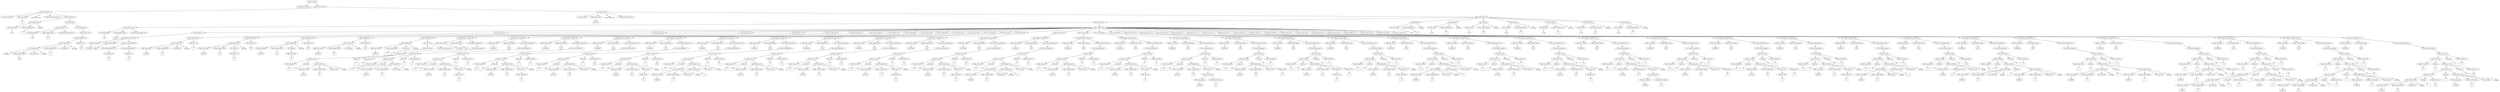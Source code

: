 /*
 * AST in dot format generated by phc -- the PHP compiler
 */

digraph AST {
node_0 [label="AST_php_script"];
node_1 [label="AST_interface_def_list"];
node_2 [label="AST_class_def_list"];
node_3 [label="AST_class_def (4)"];
node_4 [label="AST_class_mod (4)"];
node_5 [label="Token_class_name"];
node_6 [label="X", shape=box]
node_5 -> node_6;
node_7 [label="NULL\n(Token_class_name)", shape=plaintext]
node_8 [label="Token_interface_name_list"];
node_9 [label="AST_member_list"];
node_10 [label="AST_attribute (6)"];
node_11 [label="AST_attr_mod (6)"];
node_12 [label="is_public", shape=plaintext]
node_11 -> node_12;
node_13 [label="Token_variable_name"];
node_14 [label="y", shape=box]
node_13 -> node_14;
node_15 [label="NULL\n(AST_expr)", shape=plaintext]
node_10 -> node_15;
node_10 -> node_13;
node_10 -> node_11;
node_16 [label="AST_method (8)"];
node_17 [label="AST_signature (11)"];
node_18 [label="AST_method_mod"];
node_19 [label="is_public", shape=plaintext]
node_18 -> node_19;
node_20 [label="Token_method_name"];
node_21 [label="X", shape=box]
node_20 -> node_21;
node_22 [label="AST_formal_parameter_list"];
node_17 -> node_22;
node_17 -> node_20;
node_17 -> node_18;
node_23 [label="AST_statement_list"];
node_24 [label="AST_eval_expr (10)"];
node_25 [label="AST_assignment (10)"];
node_26 [label="AST_variable (10)"];
node_27 [label="AST_variable (10)"];
node_28 [label="NULL\n(AST_target)", shape=plaintext]
node_29 [label="Token_variable_name"];
node_30 [label="this", shape=box]
node_29 -> node_30;
node_31 [label="AST_expr_list"];
node_32 [label="NULL\n(AST_expr)", shape=plaintext]
node_27 -> node_32;
node_27 -> node_31;
node_27 -> node_29;
node_27 -> node_28;
node_33 [label="Token_variable_name"];
node_34 [label="y", shape=box]
node_33 -> node_34;
node_35 [label="AST_expr_list"];
node_36 [label="NULL\n(AST_expr)", shape=plaintext]
node_26 -> node_36;
node_26 -> node_35;
node_26 -> node_33;
node_26 -> node_27;
node_37 [label="Token_int (10)"];
node_38 [label="123", shape=box]
node_37 -> node_38;
node_25 -> node_37;
node_25 -> node_26;
node_24 -> node_25;
node_23 -> node_24;
node_16 -> node_23;
node_16 -> node_17;
node_9 -> node_16;
node_9 -> node_10;
node_3 -> node_9;
node_3 -> node_8;
node_3 -> node_7;
node_3 -> node_5;
node_3 -> node_4;
node_39 [label="AST_class_def"];
node_40 [label="AST_class_mod"];
node_41 [label="Token_class_name"];
node_42 [label="%MAIN%", shape=box]
node_41 -> node_42;
node_43 [label="NULL\n(Token_class_name)", shape=plaintext]
node_44 [label="Token_interface_name_list"];
node_45 [label="AST_member_list"];
node_46 [label="AST_method (113)"];
node_47 [label="AST_signature (113)"];
node_48 [label="AST_method_mod"];
node_49 [label="is_static", shape=plaintext]
node_48 -> node_49;
node_50 [label="Token_method_name"];
node_51 [label="%run%", shape=box]
node_50 -> node_51;
node_52 [label="AST_formal_parameter_list"];
node_47 -> node_52;
node_47 -> node_50;
node_47 -> node_48;
node_53 [label="AST_statement_list"];
node_54 [label="AST_eval_expr (2)"];
node_55 [label="AST_method_invocation (2)"];
node_56 [label="Token_class_name"];
node_57 [label="%STDLIB%", shape=box]
node_56 -> node_57;
node_58 [label="Token_method_name"];
node_59 [label="define", shape=box]
node_58 -> node_59;
node_60 [label="AST_actual_parameter_list"];
node_61 [label="AST_actual_parameter (2)"];
node_62 [label="Token_string (2)"];
node_63 [label="sc", shape=box]
node_62 -> node_63;
node_61 -> node_62;
node_64 [label="AST_actual_parameter (2)"];
node_65 [label="Token_int (2)"];
node_66 [label="0", shape=box]
node_65 -> node_66;
node_64 -> node_65;
node_60 -> node_64;
node_60 -> node_61;
node_55 -> node_60;
node_55 -> node_58;
node_55 -> node_56;
node_54 -> node_55;
node_67 [label="AST_eval_expr (14)"];
node_68 [label="AST_assignment (14)"];
node_69 [label="AST_variable (14)"];
node_70 [label="Token_class_name"];
node_71 [label="%MAIN%", shape=box]
node_70 -> node_71;
node_72 [label="Token_variable_name"];
node_73 [label="b", shape=box]
node_72 -> node_73;
node_74 [label="AST_expr_list"];
node_75 [label="NULL\n(AST_expr)", shape=plaintext]
node_69 -> node_75;
node_69 -> node_74;
node_69 -> node_72;
node_69 -> node_70;
node_76 [label="Token_int (14)"];
node_77 [label="1", shape=box]
node_76 -> node_77;
node_68 -> node_76;
node_68 -> node_69;
node_67 -> node_68;
node_78 [label="AST_eval_expr (15)"];
node_79 [label="AST_assignment (15)"];
node_80 [label="AST_variable (15)"];
node_81 [label="Token_class_name"];
node_82 [label="%MAIN%", shape=box]
node_81 -> node_82;
node_83 [label="Token_variable_name"];
node_84 [label="arr", shape=box]
node_83 -> node_84;
node_85 [label="AST_expr_list"];
node_86 [label="Token_int (15)"];
node_87 [label="0", shape=box]
node_86 -> node_87;
node_85 -> node_86;
node_88 [label="NULL\n(AST_expr)", shape=plaintext]
node_80 -> node_88;
node_80 -> node_85;
node_80 -> node_83;
node_80 -> node_81;
node_89 [label="Token_string (15)"];
node_90 [label="foo", shape=box]
node_89 -> node_90;
node_79 -> node_89;
node_79 -> node_80;
node_78 -> node_79;
node_91 [label="AST_eval_expr (16)"];
node_92 [label="AST_assignment (16)"];
node_93 [label="AST_variable (16)"];
node_94 [label="Token_class_name"];
node_95 [label="%MAIN%", shape=box]
node_94 -> node_95;
node_96 [label="Token_variable_name"];
node_97 [label="arr", shape=box]
node_96 -> node_97;
node_98 [label="AST_expr_list"];
node_99 [label="Token_string (16)"];
node_100 [label="sc", shape=box]
node_99 -> node_100;
node_98 -> node_99;
node_101 [label="NULL\n(AST_expr)", shape=plaintext]
node_93 -> node_101;
node_93 -> node_98;
node_93 -> node_96;
node_93 -> node_94;
node_102 [label="Token_string (16)"];
node_103 [label="boo", shape=box]
node_102 -> node_103;
node_92 -> node_102;
node_92 -> node_93;
node_91 -> node_92;
node_104 [label="AST_eval_expr (17)"];
node_105 [label="AST_assignment (17)"];
node_106 [label="AST_variable (17)"];
node_107 [label="Token_class_name"];
node_108 [label="%MAIN%", shape=box]
node_107 -> node_108;
node_109 [label="Token_variable_name"];
node_110 [label="str", shape=box]
node_109 -> node_110;
node_111 [label="AST_expr_list"];
node_112 [label="NULL\n(AST_expr)", shape=plaintext]
node_106 -> node_112;
node_106 -> node_111;
node_106 -> node_109;
node_106 -> node_107;
node_113 [label="Token_string (17)"];
node_114 [label="bar", shape=box]
node_113 -> node_114;
node_105 -> node_113;
node_105 -> node_106;
node_104 -> node_105;
node_115 [label="AST_eval_expr (18)"];
node_116 [label="AST_assignment (18)"];
node_117 [label="AST_variable (18)"];
node_118 [label="Token_class_name"];
node_119 [label="%MAIN%", shape=box]
node_118 -> node_119;
node_120 [label="Token_variable_name"];
node_121 [label="x", shape=box]
node_120 -> node_121;
node_122 [label="AST_expr_list"];
node_123 [label="NULL\n(AST_expr)", shape=plaintext]
node_117 -> node_123;
node_117 -> node_122;
node_117 -> node_120;
node_117 -> node_118;
node_124 [label="AST_new (18)"];
node_125 [label="Token_class_name"];
node_126 [label="X", shape=box]
node_125 -> node_126;
node_127 [label="AST_actual_parameter_list"];
node_124 -> node_127;
node_124 -> node_125;
node_116 -> node_124;
node_116 -> node_117;
node_115 -> node_116;
node_128 [label="AST_eval_expr (35)"];
node_129 [label="AST_method_invocation (35)"];
node_130 [label="Token_class_name"];
node_131 [label="%STDLIB%", shape=box]
node_130 -> node_131;
node_132 [label="Token_method_name"];
node_133 [label="echo", shape=box]
node_132 -> node_133;
node_134 [label="AST_actual_parameter_list"];
node_135 [label="AST_actual_parameter"];
node_136 [label="AST_bin_op (35)"];
node_137 [label="AST_bin_op (35)"];
node_138 [label="Token_string (35)"];
node_139 [label="a ", shape=box]
node_138 -> node_139;
node_140 [label="Token_op"];
node_141 [label=".", shape=box]
node_140 -> node_141;
node_142 [label="AST_variable (35)"];
node_143 [label="Token_class_name"];
node_144 [label="%MAIN%", shape=box]
node_143 -> node_144;
node_145 [label="Token_variable_name"];
node_146 [label="bc", shape=box]
node_145 -> node_146;
node_147 [label="AST_expr_list"];
node_148 [label="NULL\n(AST_expr)", shape=plaintext]
node_142 -> node_148;
node_142 -> node_147;
node_142 -> node_145;
node_142 -> node_143;
node_137 -> node_142;
node_137 -> node_140;
node_137 -> node_138;
node_149 [label="Token_op"];
node_150 [label=".", shape=box]
node_149 -> node_150;
node_151 [label="Token_string (35)"];
node_152 [label="", shape=box]
node_151 -> node_152;
node_136 -> node_151;
node_136 -> node_149;
node_136 -> node_137;
node_135 -> node_136;
node_134 -> node_135;
node_129 -> node_134;
node_129 -> node_132;
node_129 -> node_130;
node_128 -> node_129;
node_153 [label="AST_eval_expr (36)"];
node_154 [label="AST_method_invocation (36)"];
node_155 [label="Token_class_name"];
node_156 [label="%STDLIB%", shape=box]
node_155 -> node_156;
node_157 [label="Token_method_name"];
node_158 [label="echo", shape=box]
node_157 -> node_158;
node_159 [label="AST_actual_parameter_list"];
node_160 [label="AST_actual_parameter"];
node_161 [label="AST_bin_op (36)"];
node_162 [label="AST_bin_op (36)"];
node_163 [label="Token_string (36)"];
node_164 [label="a ", shape=box]
node_163 -> node_164;
node_165 [label="Token_op"];
node_166 [label=".", shape=box]
node_165 -> node_166;
node_167 [label="AST_variable (36)"];
node_168 [label="Token_class_name"];
node_169 [label="%MAIN%", shape=box]
node_168 -> node_169;
node_170 [label="Token_variable_name"];
node_171 [label="b", shape=box]
node_170 -> node_171;
node_172 [label="AST_expr_list"];
node_173 [label="NULL\n(AST_expr)", shape=plaintext]
node_167 -> node_173;
node_167 -> node_172;
node_167 -> node_170;
node_167 -> node_168;
node_162 -> node_167;
node_162 -> node_165;
node_162 -> node_163;
node_174 [label="Token_op"];
node_175 [label=".", shape=box]
node_174 -> node_175;
node_176 [label="Token_string (36)"];
node_177 [label="c", shape=box]
node_176 -> node_177;
node_161 -> node_176;
node_161 -> node_174;
node_161 -> node_162;
node_160 -> node_161;
node_159 -> node_160;
node_154 -> node_159;
node_154 -> node_157;
node_154 -> node_155;
node_153 -> node_154;
node_178 [label="AST_eval_expr (37)"];
node_179 [label="AST_method_invocation (37)"];
node_180 [label="Token_class_name"];
node_181 [label="%STDLIB%", shape=box]
node_180 -> node_181;
node_182 [label="Token_method_name"];
node_183 [label="echo", shape=box]
node_182 -> node_183;
node_184 [label="AST_actual_parameter_list"];
node_185 [label="AST_actual_parameter"];
node_186 [label="AST_bin_op (37)"];
node_187 [label="AST_bin_op (37)"];
node_188 [label="Token_string (37)"];
node_189 [label="a ", shape=box]
node_188 -> node_189;
node_190 [label="Token_op"];
node_191 [label=".", shape=box]
node_190 -> node_191;
node_192 [label="AST_variable (37)"];
node_193 [label="Token_class_name"];
node_194 [label="%MAIN%", shape=box]
node_193 -> node_194;
node_195 [label="Token_variable_name"];
node_196 [label="arr", shape=box]
node_195 -> node_196;
node_197 [label="AST_expr_list"];
node_198 [label="Token_int (37)"];
node_199 [label="0", shape=box]
node_198 -> node_199;
node_197 -> node_198;
node_200 [label="NULL\n(AST_expr)", shape=plaintext]
node_192 -> node_200;
node_192 -> node_197;
node_192 -> node_195;
node_192 -> node_193;
node_187 -> node_192;
node_187 -> node_190;
node_187 -> node_188;
node_201 [label="Token_op"];
node_202 [label=".", shape=box]
node_201 -> node_202;
node_203 [label="Token_string (37)"];
node_204 [label=" c", shape=box]
node_203 -> node_204;
node_186 -> node_203;
node_186 -> node_201;
node_186 -> node_187;
node_185 -> node_186;
node_184 -> node_185;
node_179 -> node_184;
node_179 -> node_182;
node_179 -> node_180;
node_178 -> node_179;
node_205 [label="AST_eval_expr (38)"];
node_206 [label="AST_method_invocation (38)"];
node_207 [label="Token_class_name"];
node_208 [label="%STDLIB%", shape=box]
node_207 -> node_208;
node_209 [label="Token_method_name"];
node_210 [label="echo", shape=box]
node_209 -> node_210;
node_211 [label="AST_actual_parameter_list"];
node_212 [label="AST_actual_parameter"];
node_213 [label="AST_bin_op (38)"];
node_214 [label="AST_bin_op (38)"];
node_215 [label="Token_string (38)"];
node_216 [label="a ", shape=box]
node_215 -> node_216;
node_217 [label="Token_op"];
node_218 [label=".", shape=box]
node_217 -> node_218;
node_219 [label="AST_variable (38)"];
node_220 [label="Token_class_name"];
node_221 [label="%MAIN%", shape=box]
node_220 -> node_221;
node_222 [label="Token_variable_name"];
node_223 [label="arr", shape=box]
node_222 -> node_223;
node_224 [label="AST_expr_list"];
node_225 [label="Token_string (38)"];
node_226 [label="sc", shape=box]
node_225 -> node_226;
node_224 -> node_225;
node_227 [label="NULL\n(AST_expr)", shape=plaintext]
node_219 -> node_227;
node_219 -> node_224;
node_219 -> node_222;
node_219 -> node_220;
node_214 -> node_219;
node_214 -> node_217;
node_214 -> node_215;
node_228 [label="Token_op"];
node_229 [label=".", shape=box]
node_228 -> node_229;
node_230 [label="Token_string (38)"];
node_231 [label=" c", shape=box]
node_230 -> node_231;
node_213 -> node_230;
node_213 -> node_228;
node_213 -> node_214;
node_212 -> node_213;
node_211 -> node_212;
node_206 -> node_211;
node_206 -> node_209;
node_206 -> node_207;
node_205 -> node_206;
node_232 [label="AST_eval_expr (39)"];
node_233 [label="AST_method_invocation (39)"];
node_234 [label="Token_class_name"];
node_235 [label="%STDLIB%", shape=box]
node_234 -> node_235;
node_236 [label="Token_method_name"];
node_237 [label="echo", shape=box]
node_236 -> node_237;
node_238 [label="AST_actual_parameter_list"];
node_239 [label="AST_actual_parameter"];
node_240 [label="AST_bin_op (39)"];
node_241 [label="AST_bin_op (39)"];
node_242 [label="Token_string (39)"];
node_243 [label="a ", shape=box]
node_242 -> node_243;
node_244 [label="Token_op"];
node_245 [label=".", shape=box]
node_244 -> node_245;
node_246 [label="AST_variable (39)"];
node_247 [label="Token_class_name"];
node_248 [label="%MAIN%", shape=box]
node_247 -> node_248;
node_249 [label="Token_variable_name"];
node_250 [label="str", shape=box]
node_249 -> node_250;
node_251 [label="AST_expr_list"];
node_252 [label="NULL\n(AST_expr)", shape=plaintext]
node_246 -> node_252;
node_246 -> node_251;
node_246 -> node_249;
node_246 -> node_247;
node_241 -> node_246;
node_241 -> node_244;
node_241 -> node_242;
node_253 [label="Token_op"];
node_254 [label=".", shape=box]
node_253 -> node_254;
node_255 [label="Token_string (39)"];
node_256 [label="{0} c", shape=box]
node_255 -> node_256;
node_240 -> node_255;
node_240 -> node_253;
node_240 -> node_241;
node_239 -> node_240;
node_238 -> node_239;
node_233 -> node_238;
node_233 -> node_236;
node_233 -> node_234;
node_232 -> node_233;
node_257 [label="AST_eval_expr (40)"];
node_258 [label="AST_method_invocation (40)"];
node_259 [label="Token_class_name"];
node_260 [label="%STDLIB%", shape=box]
node_259 -> node_260;
node_261 [label="Token_method_name"];
node_262 [label="echo", shape=box]
node_261 -> node_262;
node_263 [label="AST_actual_parameter_list"];
node_264 [label="AST_actual_parameter"];
node_265 [label="AST_bin_op (40)"];
node_266 [label="AST_bin_op (40)"];
node_267 [label="Token_string (40)"];
node_268 [label="a ", shape=box]
node_267 -> node_268;
node_269 [label="Token_op"];
node_270 [label=".", shape=box]
node_269 -> node_270;
node_271 [label="AST_variable (40)"];
node_272 [label="Token_class_name"];
node_273 [label="%MAIN%", shape=box]
node_272 -> node_273;
node_274 [label="Token_variable_name"];
node_275 [label="arr", shape=box]
node_274 -> node_275;
node_276 [label="AST_expr_list"];
node_277 [label="Token_int (40)"];
node_278 [label="0", shape=box]
node_277 -> node_278;
node_276 -> node_277;
node_279 [label="NULL\n(AST_expr)", shape=plaintext]
node_271 -> node_279;
node_271 -> node_276;
node_271 -> node_274;
node_271 -> node_272;
node_266 -> node_271;
node_266 -> node_269;
node_266 -> node_267;
node_280 [label="Token_op"];
node_281 [label=".", shape=box]
node_280 -> node_281;
node_282 [label="Token_string (40)"];
node_283 [label="{1} c", shape=box]
node_282 -> node_283;
node_265 -> node_282;
node_265 -> node_280;
node_265 -> node_266;
node_264 -> node_265;
node_263 -> node_264;
node_258 -> node_263;
node_258 -> node_261;
node_258 -> node_259;
node_257 -> node_258;
node_284 [label="AST_eval_expr (41)"];
node_285 [label="AST_method_invocation (41)"];
node_286 [label="Token_class_name"];
node_287 [label="%STDLIB%", shape=box]
node_286 -> node_287;
node_288 [label="Token_method_name"];
node_289 [label="echo", shape=box]
node_288 -> node_289;
node_290 [label="AST_actual_parameter_list"];
node_291 [label="AST_actual_parameter"];
node_292 [label="AST_bin_op (41)"];
node_293 [label="AST_bin_op (41)"];
node_294 [label="Token_string (41)"];
node_295 [label="a ", shape=box]
node_294 -> node_295;
node_296 [label="Token_op"];
node_297 [label=".", shape=box]
node_296 -> node_297;
node_298 [label="AST_variable (41)"];
node_299 [label="AST_variable (41)"];
node_300 [label="Token_class_name"];
node_301 [label="%MAIN%", shape=box]
node_300 -> node_301;
node_302 [label="Token_variable_name"];
node_303 [label="x", shape=box]
node_302 -> node_303;
node_304 [label="AST_expr_list"];
node_305 [label="NULL\n(AST_expr)", shape=plaintext]
node_299 -> node_305;
node_299 -> node_304;
node_299 -> node_302;
node_299 -> node_300;
node_306 [label="Token_variable_name"];
node_307 [label="y", shape=box]
node_306 -> node_307;
node_308 [label="AST_expr_list"];
node_309 [label="NULL\n(AST_expr)", shape=plaintext]
node_298 -> node_309;
node_298 -> node_308;
node_298 -> node_306;
node_298 -> node_299;
node_293 -> node_298;
node_293 -> node_296;
node_293 -> node_294;
node_310 [label="Token_op"];
node_311 [label=".", shape=box]
node_310 -> node_311;
node_312 [label="Token_string (41)"];
node_313 [label=" c", shape=box]
node_312 -> node_313;
node_292 -> node_312;
node_292 -> node_310;
node_292 -> node_293;
node_291 -> node_292;
node_290 -> node_291;
node_285 -> node_290;
node_285 -> node_288;
node_285 -> node_286;
node_284 -> node_285;
node_314 [label="AST_eval_expr (45)"];
node_315 [label="AST_method_invocation (45)"];
node_316 [label="Token_class_name"];
node_317 [label="%STDLIB%", shape=box]
node_316 -> node_317;
node_318 [label="Token_method_name"];
node_319 [label="echo", shape=box]
node_318 -> node_319;
node_320 [label="AST_actual_parameter_list"];
node_321 [label="AST_actual_parameter"];
node_322 [label="AST_bin_op (45)"];
node_323 [label="AST_bin_op (44)"];
node_324 [label="Token_string (44)"];
node_325 [label="a ", shape=box]
node_324 -> node_325;
node_326 [label="Token_op"];
node_327 [label=".", shape=box]
node_326 -> node_327;
node_328 [label="AST_variable (44)"];
node_329 [label="Token_class_name"];
node_330 [label="%MAIN%", shape=box]
node_329 -> node_330;
node_331 [label="Token_variable_name"];
node_332 [label="bc", shape=box]
node_331 -> node_332;
node_333 [label="AST_expr_list"];
node_334 [label="NULL\n(AST_expr)", shape=plaintext]
node_328 -> node_334;
node_328 -> node_333;
node_328 -> node_331;
node_328 -> node_329;
node_323 -> node_328;
node_323 -> node_326;
node_323 -> node_324;
node_335 [label="Token_op"];
node_336 [label=".", shape=box]
node_335 -> node_336;
node_337 [label="Token_string (45)"];
node_338 [label=" d", shape=box]
node_337 -> node_338;
node_322 -> node_337;
node_322 -> node_335;
node_322 -> node_323;
node_321 -> node_322;
node_320 -> node_321;
node_315 -> node_320;
node_315 -> node_318;
node_315 -> node_316;
node_314 -> node_315;
node_339 [label="AST_eval_expr (48)"];
node_340 [label="AST_method_invocation (48)"];
node_341 [label="Token_class_name"];
node_342 [label="%STDLIB%", shape=box]
node_341 -> node_342;
node_343 [label="Token_method_name"];
node_344 [label="echo", shape=box]
node_343 -> node_344;
node_345 [label="AST_actual_parameter_list"];
node_346 [label="AST_actual_parameter"];
node_347 [label="AST_bin_op (48)"];
node_348 [label="AST_bin_op (47)"];
node_349 [label="Token_string (47)"];
node_350 [label="a ", shape=box]
node_349 -> node_350;
node_351 [label="Token_op"];
node_352 [label=".", shape=box]
node_351 -> node_352;
node_353 [label="AST_variable (47)"];
node_354 [label="Token_class_name"];
node_355 [label="%MAIN%", shape=box]
node_354 -> node_355;
node_356 [label="Token_variable_name"];
node_357 [label="b", shape=box]
node_356 -> node_357;
node_358 [label="AST_expr_list"];
node_359 [label="NULL\n(AST_expr)", shape=plaintext]
node_353 -> node_359;
node_353 -> node_358;
node_353 -> node_356;
node_353 -> node_354;
node_348 -> node_353;
node_348 -> node_351;
node_348 -> node_349;
node_360 [label="Token_op"];
node_361 [label=".", shape=box]
node_360 -> node_361;
node_362 [label="Token_string (48)"];
node_363 [label="c d", shape=box]
node_362 -> node_363;
node_347 -> node_362;
node_347 -> node_360;
node_347 -> node_348;
node_346 -> node_347;
node_345 -> node_346;
node_340 -> node_345;
node_340 -> node_343;
node_340 -> node_341;
node_339 -> node_340;
node_364 [label="AST_eval_expr (51)"];
node_365 [label="AST_method_invocation (51)"];
node_366 [label="Token_class_name"];
node_367 [label="%STDLIB%", shape=box]
node_366 -> node_367;
node_368 [label="Token_method_name"];
node_369 [label="echo", shape=box]
node_368 -> node_369;
node_370 [label="AST_actual_parameter_list"];
node_371 [label="AST_actual_parameter"];
node_372 [label="AST_bin_op (51)"];
node_373 [label="AST_bin_op (50)"];
node_374 [label="Token_string (50)"];
node_375 [label="a ", shape=box]
node_374 -> node_375;
node_376 [label="Token_op"];
node_377 [label=".", shape=box]
node_376 -> node_377;
node_378 [label="AST_variable (50)"];
node_379 [label="Token_class_name"];
node_380 [label="%MAIN%", shape=box]
node_379 -> node_380;
node_381 [label="Token_variable_name"];
node_382 [label="b", shape=box]
node_381 -> node_382;
node_383 [label="AST_expr_list"];
node_384 [label="Token_int (50)"];
node_385 [label="0", shape=box]
node_384 -> node_385;
node_383 -> node_384;
node_386 [label="NULL\n(AST_expr)", shape=plaintext]
node_378 -> node_386;
node_378 -> node_383;
node_378 -> node_381;
node_378 -> node_379;
node_373 -> node_378;
node_373 -> node_376;
node_373 -> node_374;
node_387 [label="Token_op"];
node_388 [label=".", shape=box]
node_387 -> node_388;
node_389 [label="Token_string (51)"];
node_390 [label=" d", shape=box]
node_389 -> node_390;
node_372 -> node_389;
node_372 -> node_387;
node_372 -> node_373;
node_371 -> node_372;
node_370 -> node_371;
node_365 -> node_370;
node_365 -> node_368;
node_365 -> node_366;
node_364 -> node_365;
node_391 [label="AST_eval_expr (54)"];
node_392 [label="AST_method_invocation (54)"];
node_393 [label="Token_class_name"];
node_394 [label="%STDLIB%", shape=box]
node_393 -> node_394;
node_395 [label="Token_method_name"];
node_396 [label="echo", shape=box]
node_395 -> node_396;
node_397 [label="AST_actual_parameter_list"];
node_398 [label="AST_actual_parameter"];
node_399 [label="AST_bin_op (54)"];
node_400 [label="AST_bin_op (53)"];
node_401 [label="Token_string (53)"];
node_402 [label="a ", shape=box]
node_401 -> node_402;
node_403 [label="Token_op"];
node_404 [label=".", shape=box]
node_403 -> node_404;
node_405 [label="AST_variable (53)"];
node_406 [label="Token_class_name"];
node_407 [label="%MAIN%", shape=box]
node_406 -> node_407;
node_408 [label="Token_variable_name"];
node_409 [label="b", shape=box]
node_408 -> node_409;
node_410 [label="AST_expr_list"];
node_411 [label="Token_string (53)"];
node_412 [label="c", shape=box]
node_411 -> node_412;
node_410 -> node_411;
node_413 [label="NULL\n(AST_expr)", shape=plaintext]
node_405 -> node_413;
node_405 -> node_410;
node_405 -> node_408;
node_405 -> node_406;
node_400 -> node_405;
node_400 -> node_403;
node_400 -> node_401;
node_414 [label="Token_op"];
node_415 [label=".", shape=box]
node_414 -> node_415;
node_416 [label="Token_string (54)"];
node_417 [label=" d", shape=box]
node_416 -> node_417;
node_399 -> node_416;
node_399 -> node_414;
node_399 -> node_400;
node_398 -> node_399;
node_397 -> node_398;
node_392 -> node_397;
node_392 -> node_395;
node_392 -> node_393;
node_391 -> node_392;
node_418 [label="AST_eval_expr (57)"];
node_419 [label="AST_method_invocation (57)"];
node_420 [label="Token_class_name"];
node_421 [label="%STDLIB%", shape=box]
node_420 -> node_421;
node_422 [label="Token_method_name"];
node_423 [label="echo", shape=box]
node_422 -> node_423;
node_424 [label="AST_actual_parameter_list"];
node_425 [label="AST_actual_parameter"];
node_426 [label="AST_bin_op (57)"];
node_427 [label="AST_bin_op (56)"];
node_428 [label="Token_string (56)"];
node_429 [label="a ", shape=box]
node_428 -> node_429;
node_430 [label="Token_op"];
node_431 [label=".", shape=box]
node_430 -> node_431;
node_432 [label="AST_variable (56)"];
node_433 [label="AST_variable (56)"];
node_434 [label="Token_class_name"];
node_435 [label="%MAIN%", shape=box]
node_434 -> node_435;
node_436 [label="Token_variable_name"];
node_437 [label="b", shape=box]
node_436 -> node_437;
node_438 [label="AST_expr_list"];
node_439 [label="NULL\n(AST_expr)", shape=plaintext]
node_433 -> node_439;
node_433 -> node_438;
node_433 -> node_436;
node_433 -> node_434;
node_440 [label="Token_variable_name"];
node_441 [label="c", shape=box]
node_440 -> node_441;
node_442 [label="AST_expr_list"];
node_443 [label="NULL\n(AST_expr)", shape=plaintext]
node_432 -> node_443;
node_432 -> node_442;
node_432 -> node_440;
node_432 -> node_433;
node_427 -> node_432;
node_427 -> node_430;
node_427 -> node_428;
node_444 [label="Token_op"];
node_445 [label=".", shape=box]
node_444 -> node_445;
node_446 [label="Token_string (57)"];
node_447 [label=" d", shape=box]
node_446 -> node_447;
node_426 -> node_446;
node_426 -> node_444;
node_426 -> node_427;
node_425 -> node_426;
node_424 -> node_425;
node_419 -> node_424;
node_419 -> node_422;
node_419 -> node_420;
node_418 -> node_419;
node_448 [label="AST_eval_expr (63)"];
node_449 [label="AST_method_invocation (63)"];
node_450 [label="Token_class_name"];
node_451 [label="%STDLIB%", shape=box]
node_450 -> node_451;
node_452 [label="Token_method_name"];
node_453 [label="echo", shape=box]
node_452 -> node_453;
node_454 [label="AST_actual_parameter_list"];
node_455 [label="AST_actual_parameter"];
node_456 [label="AST_bin_op (63)"];
node_457 [label="AST_bin_op (63)"];
node_458 [label="Token_string (63)"];
node_459 [label="a ", shape=box]
node_458 -> node_459;
node_460 [label="Token_op"];
node_461 [label=".", shape=box]
node_460 -> node_461;
node_462 [label="AST_variable (63)"];
node_463 [label="Token_class_name"];
node_464 [label="%MAIN%", shape=box]
node_463 -> node_464;
node_465 [label="Token_variable_name"];
node_466 [label="b", shape=box]
node_465 -> node_466;
node_467 [label="AST_expr_list"];
node_468 [label="NULL\n(AST_expr)", shape=plaintext]
node_462 -> node_468;
node_462 -> node_467;
node_462 -> node_465;
node_462 -> node_463;
node_457 -> node_462;
node_457 -> node_460;
node_457 -> node_458;
node_469 [label="Token_op"];
node_470 [label=".", shape=box]
node_469 -> node_470;
node_471 [label="Token_string (63)"];
node_472 [label=" c", shape=box]
node_471 -> node_472;
node_456 -> node_471;
node_456 -> node_469;
node_456 -> node_457;
node_455 -> node_456;
node_454 -> node_455;
node_449 -> node_454;
node_449 -> node_452;
node_449 -> node_450;
node_448 -> node_449;
node_473 [label="AST_eval_expr (64)"];
node_474 [label="AST_method_invocation (64)"];
node_475 [label="Token_class_name"];
node_476 [label="%STDLIB%", shape=box]
node_475 -> node_476;
node_477 [label="Token_method_name"];
node_478 [label="echo", shape=box]
node_477 -> node_478;
node_479 [label="AST_actual_parameter_list"];
node_480 [label="AST_actual_parameter"];
node_481 [label="AST_bin_op (64)"];
node_482 [label="AST_bin_op (64)"];
node_483 [label="Token_string (64)"];
node_484 [label="a ", shape=box]
node_483 -> node_484;
node_485 [label="Token_op"];
node_486 [label=".", shape=box]
node_485 -> node_486;
node_487 [label="AST_variable (64)"];
node_488 [label="Token_class_name"];
node_489 [label="%MAIN%", shape=box]
node_488 -> node_489;
node_490 [label="Token_variable_name"];
node_491 [label="arr", shape=box]
node_490 -> node_491;
node_492 [label="AST_expr_list"];
node_493 [label="Token_int (64)"];
node_494 [label="0", shape=box]
node_493 -> node_494;
node_492 -> node_493;
node_495 [label="NULL\n(AST_expr)", shape=plaintext]
node_487 -> node_495;
node_487 -> node_492;
node_487 -> node_490;
node_487 -> node_488;
node_482 -> node_487;
node_482 -> node_485;
node_482 -> node_483;
node_496 [label="Token_op"];
node_497 [label=".", shape=box]
node_496 -> node_497;
node_498 [label="Token_string (64)"];
node_499 [label=" c", shape=box]
node_498 -> node_499;
node_481 -> node_498;
node_481 -> node_496;
node_481 -> node_482;
node_480 -> node_481;
node_479 -> node_480;
node_474 -> node_479;
node_474 -> node_477;
node_474 -> node_475;
node_473 -> node_474;
node_500 [label="AST_eval_expr (65)"];
node_501 [label="AST_method_invocation (65)"];
node_502 [label="Token_class_name"];
node_503 [label="%STDLIB%", shape=box]
node_502 -> node_503;
node_504 [label="Token_method_name"];
node_505 [label="echo", shape=box]
node_504 -> node_505;
node_506 [label="AST_actual_parameter_list"];
node_507 [label="AST_actual_parameter"];
node_508 [label="AST_bin_op (65)"];
node_509 [label="AST_bin_op (65)"];
node_510 [label="Token_string (65)"];
node_511 [label="a ", shape=box]
node_510 -> node_511;
node_512 [label="Token_op"];
node_513 [label=".", shape=box]
node_512 -> node_513;
node_514 [label="AST_variable (65)"];
node_515 [label="Token_class_name"];
node_516 [label="%MAIN%", shape=box]
node_515 -> node_516;
node_517 [label="Token_variable_name"];
node_518 [label="arr", shape=box]
node_517 -> node_518;
node_519 [label="AST_expr_list"];
node_520 [label="AST_constant (65)"];
node_521 [label="Token_class_name"];
node_522 [label="%MAIN%", shape=box]
node_521 -> node_522;
node_523 [label="Token_constant_name"];
node_524 [label="sc", shape=box]
node_523 -> node_524;
node_520 -> node_523;
node_520 -> node_521;
node_519 -> node_520;
node_525 [label="NULL\n(AST_expr)", shape=plaintext]
node_514 -> node_525;
node_514 -> node_519;
node_514 -> node_517;
node_514 -> node_515;
node_509 -> node_514;
node_509 -> node_512;
node_509 -> node_510;
node_526 [label="Token_op"];
node_527 [label=".", shape=box]
node_526 -> node_527;
node_528 [label="Token_string (65)"];
node_529 [label=" c", shape=box]
node_528 -> node_529;
node_508 -> node_528;
node_508 -> node_526;
node_508 -> node_509;
node_507 -> node_508;
node_506 -> node_507;
node_501 -> node_506;
node_501 -> node_504;
node_501 -> node_502;
node_500 -> node_501;
node_530 [label="AST_eval_expr (66)"];
node_531 [label="AST_method_invocation (66)"];
node_532 [label="Token_class_name"];
node_533 [label="%STDLIB%", shape=box]
node_532 -> node_533;
node_534 [label="Token_method_name"];
node_535 [label="echo", shape=box]
node_534 -> node_535;
node_536 [label="AST_actual_parameter_list"];
node_537 [label="AST_actual_parameter"];
node_538 [label="AST_bin_op (66)"];
node_539 [label="AST_bin_op (66)"];
node_540 [label="Token_string (66)"];
node_541 [label="a ", shape=box]
node_540 -> node_541;
node_542 [label="Token_op"];
node_543 [label=".", shape=box]
node_542 -> node_543;
node_544 [label="AST_variable (66)"];
node_545 [label="Token_class_name"];
node_546 [label="%MAIN%", shape=box]
node_545 -> node_546;
node_547 [label="Token_variable_name"];
node_548 [label="str", shape=box]
node_547 -> node_548;
node_549 [label="AST_expr_list"];
node_550 [label="Token_int (66)"];
node_551 [label="0", shape=box]
node_550 -> node_551;
node_544 -> node_550;
node_544 -> node_549;
node_544 -> node_547;
node_544 -> node_545;
node_539 -> node_544;
node_539 -> node_542;
node_539 -> node_540;
node_552 [label="Token_op"];
node_553 [label=".", shape=box]
node_552 -> node_553;
node_554 [label="Token_string (66)"];
node_555 [label=" c", shape=box]
node_554 -> node_555;
node_538 -> node_554;
node_538 -> node_552;
node_538 -> node_539;
node_537 -> node_538;
node_536 -> node_537;
node_531 -> node_536;
node_531 -> node_534;
node_531 -> node_532;
node_530 -> node_531;
node_556 [label="AST_eval_expr (67)"];
node_557 [label="AST_method_invocation (67)"];
node_558 [label="Token_class_name"];
node_559 [label="%STDLIB%", shape=box]
node_558 -> node_559;
node_560 [label="Token_method_name"];
node_561 [label="echo", shape=box]
node_560 -> node_561;
node_562 [label="AST_actual_parameter_list"];
node_563 [label="AST_actual_parameter"];
node_564 [label="AST_bin_op (67)"];
node_565 [label="AST_bin_op (67)"];
node_566 [label="Token_string (67)"];
node_567 [label="a ", shape=box]
node_566 -> node_567;
node_568 [label="Token_op"];
node_569 [label=".", shape=box]
node_568 -> node_569;
node_570 [label="AST_variable (67)"];
node_571 [label="Token_class_name"];
node_572 [label="%MAIN%", shape=box]
node_571 -> node_572;
node_573 [label="Token_variable_name"];
node_574 [label="arr", shape=box]
node_573 -> node_574;
node_575 [label="AST_expr_list"];
node_576 [label="Token_int (67)"];
node_577 [label="0", shape=box]
node_576 -> node_577;
node_575 -> node_576;
node_578 [label="Token_int (67)"];
node_579 [label="1", shape=box]
node_578 -> node_579;
node_570 -> node_578;
node_570 -> node_575;
node_570 -> node_573;
node_570 -> node_571;
node_565 -> node_570;
node_565 -> node_568;
node_565 -> node_566;
node_580 [label="Token_op"];
node_581 [label=".", shape=box]
node_580 -> node_581;
node_582 [label="Token_string (67)"];
node_583 [label=" c", shape=box]
node_582 -> node_583;
node_564 -> node_582;
node_564 -> node_580;
node_564 -> node_565;
node_563 -> node_564;
node_562 -> node_563;
node_557 -> node_562;
node_557 -> node_560;
node_557 -> node_558;
node_556 -> node_557;
node_584 [label="AST_eval_expr (68)"];
node_585 [label="AST_method_invocation (68)"];
node_586 [label="Token_class_name"];
node_587 [label="%STDLIB%", shape=box]
node_586 -> node_587;
node_588 [label="Token_method_name"];
node_589 [label="echo", shape=box]
node_588 -> node_589;
node_590 [label="AST_actual_parameter_list"];
node_591 [label="AST_actual_parameter"];
node_592 [label="AST_bin_op (68)"];
node_593 [label="AST_bin_op (68)"];
node_594 [label="Token_string (68)"];
node_595 [label="a ", shape=box]
node_594 -> node_595;
node_596 [label="Token_op"];
node_597 [label=".", shape=box]
node_596 -> node_597;
node_598 [label="AST_variable (68)"];
node_599 [label="Token_class_name"];
node_600 [label="%MAIN%", shape=box]
node_599 -> node_600;
node_601 [label="Token_variable_name"];
node_602 [label="arr", shape=box]
node_601 -> node_602;
node_603 [label="AST_expr_list"];
node_604 [label="Token_string (68)"];
node_605 [label="sc", shape=box]
node_604 -> node_605;
node_603 -> node_604;
node_606 [label="NULL\n(AST_expr)", shape=plaintext]
node_598 -> node_606;
node_598 -> node_603;
node_598 -> node_601;
node_598 -> node_599;
node_593 -> node_598;
node_593 -> node_596;
node_593 -> node_594;
node_607 [label="Token_op"];
node_608 [label=".", shape=box]
node_607 -> node_608;
node_609 [label="Token_string (68)"];
node_610 [label=" c", shape=box]
node_609 -> node_610;
node_592 -> node_609;
node_592 -> node_607;
node_592 -> node_593;
node_591 -> node_592;
node_590 -> node_591;
node_585 -> node_590;
node_585 -> node_588;
node_585 -> node_586;
node_584 -> node_585;
node_611 [label="AST_eval_expr (69)"];
node_612 [label="AST_method_invocation (69)"];
node_613 [label="Token_class_name"];
node_614 [label="%STDLIB%", shape=box]
node_613 -> node_614;
node_615 [label="Token_method_name"];
node_616 [label="echo", shape=box]
node_615 -> node_616;
node_617 [label="AST_actual_parameter_list"];
node_618 [label="AST_actual_parameter"];
node_619 [label="AST_bin_op (69)"];
node_620 [label="AST_bin_op (69)"];
node_621 [label="Token_string (69)"];
node_622 [label="a ", shape=box]
node_621 -> node_622;
node_623 [label="Token_op"];
node_624 [label=".", shape=box]
node_623 -> node_624;
node_625 [label="AST_variable (69)"];
node_626 [label="AST_variable (69)"];
node_627 [label="Token_class_name"];
node_628 [label="%MAIN%", shape=box]
node_627 -> node_628;
node_629 [label="Token_variable_name"];
node_630 [label="x", shape=box]
node_629 -> node_630;
node_631 [label="AST_expr_list"];
node_632 [label="NULL\n(AST_expr)", shape=plaintext]
node_626 -> node_632;
node_626 -> node_631;
node_626 -> node_629;
node_626 -> node_627;
node_633 [label="Token_variable_name"];
node_634 [label="y", shape=box]
node_633 -> node_634;
node_635 [label="AST_expr_list"];
node_636 [label="NULL\n(AST_expr)", shape=plaintext]
node_625 -> node_636;
node_625 -> node_635;
node_625 -> node_633;
node_625 -> node_626;
node_620 -> node_625;
node_620 -> node_623;
node_620 -> node_621;
node_637 [label="Token_op"];
node_638 [label=".", shape=box]
node_637 -> node_638;
node_639 [label="Token_string (69)"];
node_640 [label=" c", shape=box]
node_639 -> node_640;
node_619 -> node_639;
node_619 -> node_637;
node_619 -> node_620;
node_618 -> node_619;
node_617 -> node_618;
node_612 -> node_617;
node_612 -> node_615;
node_612 -> node_613;
node_611 -> node_612;
node_641 [label="AST_eval_expr (73)"];
node_642 [label="AST_method_invocation (73)"];
node_643 [label="Token_class_name"];
node_644 [label="%STDLIB%", shape=box]
node_643 -> node_644;
node_645 [label="Token_method_name"];
node_646 [label="echo", shape=box]
node_645 -> node_646;
node_647 [label="AST_actual_parameter_list"];
node_648 [label="AST_actual_parameter"];
node_649 [label="AST_bin_op (73)"];
node_650 [label="AST_bin_op (72)"];
node_651 [label="Token_string (72)"];
node_652 [label="a ", shape=box]
node_651 -> node_652;
node_653 [label="Token_op"];
node_654 [label=".", shape=box]
node_653 -> node_654;
node_655 [label="AST_variable (72)"];
node_656 [label="Token_class_name"];
node_657 [label="%MAIN%", shape=box]
node_656 -> node_657;
node_658 [label="Token_variable_name"];
node_659 [label="b", shape=box]
node_658 -> node_659;
node_660 [label="AST_expr_list"];
node_661 [label="NULL\n(AST_expr)", shape=plaintext]
node_655 -> node_661;
node_655 -> node_660;
node_655 -> node_658;
node_655 -> node_656;
node_650 -> node_655;
node_650 -> node_653;
node_650 -> node_651;
node_662 [label="Token_op"];
node_663 [label=".", shape=box]
node_662 -> node_663;
node_664 [label="Token_string (73)"];
node_665 [label=" c", shape=box]
node_664 -> node_665;
node_649 -> node_664;
node_649 -> node_662;
node_649 -> node_650;
node_648 -> node_649;
node_647 -> node_648;
node_642 -> node_647;
node_642 -> node_645;
node_642 -> node_643;
node_641 -> node_642;
node_666 [label="AST_eval_expr (76)"];
node_667 [label="AST_method_invocation (76)"];
node_668 [label="Token_class_name"];
node_669 [label="%STDLIB%", shape=box]
node_668 -> node_669;
node_670 [label="Token_method_name"];
node_671 [label="echo", shape=box]
node_670 -> node_671;
node_672 [label="AST_actual_parameter_list"];
node_673 [label="AST_actual_parameter"];
node_674 [label="AST_bin_op (76)"];
node_675 [label="AST_bin_op (75)"];
node_676 [label="Token_string (75)"];
node_677 [label="a ", shape=box]
node_676 -> node_677;
node_678 [label="Token_op"];
node_679 [label=".", shape=box]
node_678 -> node_679;
node_680 [label="AST_variable (75)"];
node_681 [label="Token_class_name"];
node_682 [label="%MAIN%", shape=box]
node_681 -> node_682;
node_683 [label="Token_variable_name"];
node_684 [label="arr", shape=box]
node_683 -> node_684;
node_685 [label="AST_expr_list"];
node_686 [label="Token_int (75)"];
node_687 [label="0", shape=box]
node_686 -> node_687;
node_685 -> node_686;
node_688 [label="NULL\n(AST_expr)", shape=plaintext]
node_680 -> node_688;
node_680 -> node_685;
node_680 -> node_683;
node_680 -> node_681;
node_675 -> node_680;
node_675 -> node_678;
node_675 -> node_676;
node_689 [label="Token_op"];
node_690 [label=".", shape=box]
node_689 -> node_690;
node_691 [label="Token_string (76)"];
node_692 [label=" c", shape=box]
node_691 -> node_692;
node_674 -> node_691;
node_674 -> node_689;
node_674 -> node_675;
node_673 -> node_674;
node_672 -> node_673;
node_667 -> node_672;
node_667 -> node_670;
node_667 -> node_668;
node_666 -> node_667;
node_693 [label="AST_eval_expr (79)"];
node_694 [label="AST_method_invocation (79)"];
node_695 [label="Token_class_name"];
node_696 [label="%STDLIB%", shape=box]
node_695 -> node_696;
node_697 [label="Token_method_name"];
node_698 [label="echo", shape=box]
node_697 -> node_698;
node_699 [label="AST_actual_parameter_list"];
node_700 [label="AST_actual_parameter"];
node_701 [label="AST_bin_op (79)"];
node_702 [label="AST_bin_op (78)"];
node_703 [label="Token_string (78)"];
node_704 [label="a ", shape=box]
node_703 -> node_704;
node_705 [label="Token_op"];
node_706 [label=".", shape=box]
node_705 -> node_706;
node_707 [label="AST_variable (78)"];
node_708 [label="Token_class_name"];
node_709 [label="%MAIN%", shape=box]
node_708 -> node_709;
node_710 [label="Token_variable_name"];
node_711 [label="arr", shape=box]
node_710 -> node_711;
node_712 [label="AST_expr_list"];
node_713 [label="AST_constant (78)"];
node_714 [label="Token_class_name"];
node_715 [label="%MAIN%", shape=box]
node_714 -> node_715;
node_716 [label="Token_constant_name"];
node_717 [label="sc", shape=box]
node_716 -> node_717;
node_713 -> node_716;
node_713 -> node_714;
node_712 -> node_713;
node_718 [label="NULL\n(AST_expr)", shape=plaintext]
node_707 -> node_718;
node_707 -> node_712;
node_707 -> node_710;
node_707 -> node_708;
node_702 -> node_707;
node_702 -> node_705;
node_702 -> node_703;
node_719 [label="Token_op"];
node_720 [label=".", shape=box]
node_719 -> node_720;
node_721 [label="Token_string (79)"];
node_722 [label=" c", shape=box]
node_721 -> node_722;
node_701 -> node_721;
node_701 -> node_719;
node_701 -> node_702;
node_700 -> node_701;
node_699 -> node_700;
node_694 -> node_699;
node_694 -> node_697;
node_694 -> node_695;
node_693 -> node_694;
node_723 [label="AST_eval_expr (82)"];
node_724 [label="AST_method_invocation (82)"];
node_725 [label="Token_class_name"];
node_726 [label="%STDLIB%", shape=box]
node_725 -> node_726;
node_727 [label="Token_method_name"];
node_728 [label="echo", shape=box]
node_727 -> node_728;
node_729 [label="AST_actual_parameter_list"];
node_730 [label="AST_actual_parameter"];
node_731 [label="AST_bin_op (82)"];
node_732 [label="AST_bin_op (81)"];
node_733 [label="Token_string (81)"];
node_734 [label="a ", shape=box]
node_733 -> node_734;
node_735 [label="Token_op"];
node_736 [label=".", shape=box]
node_735 -> node_736;
node_737 [label="AST_variable (81)"];
node_738 [label="Token_class_name"];
node_739 [label="%MAIN%", shape=box]
node_738 -> node_739;
node_740 [label="Token_variable_name"];
node_741 [label="arr", shape=box]
node_740 -> node_741;
node_742 [label="AST_expr_list"];
node_743 [label="Token_int (81)"];
node_744 [label="0", shape=box]
node_743 -> node_744;
node_737 -> node_743;
node_737 -> node_742;
node_737 -> node_740;
node_737 -> node_738;
node_732 -> node_737;
node_732 -> node_735;
node_732 -> node_733;
node_745 [label="Token_op"];
node_746 [label=".", shape=box]
node_745 -> node_746;
node_747 [label="Token_string (82)"];
node_748 [label=" c", shape=box]
node_747 -> node_748;
node_731 -> node_747;
node_731 -> node_745;
node_731 -> node_732;
node_730 -> node_731;
node_729 -> node_730;
node_724 -> node_729;
node_724 -> node_727;
node_724 -> node_725;
node_723 -> node_724;
node_749 [label="AST_eval_expr (85)"];
node_750 [label="AST_method_invocation (85)"];
node_751 [label="Token_class_name"];
node_752 [label="%STDLIB%", shape=box]
node_751 -> node_752;
node_753 [label="Token_method_name"];
node_754 [label="echo", shape=box]
node_753 -> node_754;
node_755 [label="AST_actual_parameter_list"];
node_756 [label="AST_actual_parameter"];
node_757 [label="AST_bin_op (85)"];
node_758 [label="AST_bin_op (84)"];
node_759 [label="Token_string (84)"];
node_760 [label="a ", shape=box]
node_759 -> node_760;
node_761 [label="Token_op"];
node_762 [label=".", shape=box]
node_761 -> node_762;
node_763 [label="AST_variable (84)"];
node_764 [label="Token_class_name"];
node_765 [label="%MAIN%", shape=box]
node_764 -> node_765;
node_766 [label="Token_variable_name"];
node_767 [label="arr", shape=box]
node_766 -> node_767;
node_768 [label="AST_expr_list"];
node_769 [label="Token_int (84)"];
node_770 [label="0", shape=box]
node_769 -> node_770;
node_768 -> node_769;
node_771 [label="Token_int (84)"];
node_772 [label="1", shape=box]
node_771 -> node_772;
node_763 -> node_771;
node_763 -> node_768;
node_763 -> node_766;
node_763 -> node_764;
node_758 -> node_763;
node_758 -> node_761;
node_758 -> node_759;
node_773 [label="Token_op"];
node_774 [label=".", shape=box]
node_773 -> node_774;
node_775 [label="Token_string (85)"];
node_776 [label=" c", shape=box]
node_775 -> node_776;
node_757 -> node_775;
node_757 -> node_773;
node_757 -> node_758;
node_756 -> node_757;
node_755 -> node_756;
node_750 -> node_755;
node_750 -> node_753;
node_750 -> node_751;
node_749 -> node_750;
node_777 [label="AST_eval_expr (88)"];
node_778 [label="AST_method_invocation (88)"];
node_779 [label="Token_class_name"];
node_780 [label="%STDLIB%", shape=box]
node_779 -> node_780;
node_781 [label="Token_method_name"];
node_782 [label="echo", shape=box]
node_781 -> node_782;
node_783 [label="AST_actual_parameter_list"];
node_784 [label="AST_actual_parameter"];
node_785 [label="AST_bin_op (88)"];
node_786 [label="AST_bin_op (87)"];
node_787 [label="Token_string (87)"];
node_788 [label="a ", shape=box]
node_787 -> node_788;
node_789 [label="Token_op"];
node_790 [label=".", shape=box]
node_789 -> node_790;
node_791 [label="AST_variable (87)"];
node_792 [label="Token_class_name"];
node_793 [label="%MAIN%", shape=box]
node_792 -> node_793;
node_794 [label="Token_variable_name"];
node_795 [label="arr", shape=box]
node_794 -> node_795;
node_796 [label="AST_expr_list"];
node_797 [label="Token_string (87)"];
node_798 [label="sc", shape=box]
node_797 -> node_798;
node_796 -> node_797;
node_799 [label="NULL\n(AST_expr)", shape=plaintext]
node_791 -> node_799;
node_791 -> node_796;
node_791 -> node_794;
node_791 -> node_792;
node_786 -> node_791;
node_786 -> node_789;
node_786 -> node_787;
node_800 [label="Token_op"];
node_801 [label=".", shape=box]
node_800 -> node_801;
node_802 [label="Token_string (88)"];
node_803 [label=" c", shape=box]
node_802 -> node_803;
node_785 -> node_802;
node_785 -> node_800;
node_785 -> node_786;
node_784 -> node_785;
node_783 -> node_784;
node_778 -> node_783;
node_778 -> node_781;
node_778 -> node_779;
node_777 -> node_778;
node_804 [label="AST_eval_expr (91)"];
node_805 [label="AST_method_invocation (91)"];
node_806 [label="Token_class_name"];
node_807 [label="%STDLIB%", shape=box]
node_806 -> node_807;
node_808 [label="Token_method_name"];
node_809 [label="echo", shape=box]
node_808 -> node_809;
node_810 [label="AST_actual_parameter_list"];
node_811 [label="AST_actual_parameter"];
node_812 [label="AST_bin_op (91)"];
node_813 [label="AST_bin_op (90)"];
node_814 [label="Token_string (90)"];
node_815 [label="a ", shape=box]
node_814 -> node_815;
node_816 [label="Token_op"];
node_817 [label=".", shape=box]
node_816 -> node_817;
node_818 [label="AST_variable (90)"];
node_819 [label="AST_variable (90)"];
node_820 [label="Token_class_name"];
node_821 [label="%MAIN%", shape=box]
node_820 -> node_821;
node_822 [label="Token_variable_name"];
node_823 [label="x", shape=box]
node_822 -> node_823;
node_824 [label="AST_expr_list"];
node_825 [label="NULL\n(AST_expr)", shape=plaintext]
node_819 -> node_825;
node_819 -> node_824;
node_819 -> node_822;
node_819 -> node_820;
node_826 [label="Token_variable_name"];
node_827 [label="y", shape=box]
node_826 -> node_827;
node_828 [label="AST_expr_list"];
node_829 [label="NULL\n(AST_expr)", shape=plaintext]
node_818 -> node_829;
node_818 -> node_828;
node_818 -> node_826;
node_818 -> node_819;
node_813 -> node_818;
node_813 -> node_816;
node_813 -> node_814;
node_830 [label="Token_op"];
node_831 [label=".", shape=box]
node_830 -> node_831;
node_832 [label="Token_string (91)"];
node_833 [label=" c", shape=box]
node_832 -> node_833;
node_812 -> node_832;
node_812 -> node_830;
node_812 -> node_813;
node_811 -> node_812;
node_810 -> node_811;
node_805 -> node_810;
node_805 -> node_808;
node_805 -> node_806;
node_804 -> node_805;
node_834 [label="AST_eval_expr (98)"];
node_835 [label="AST_method_invocation (98)"];
node_836 [label="Token_class_name"];
node_837 [label="%STDLIB%", shape=box]
node_836 -> node_837;
node_838 [label="Token_method_name"];
node_839 [label="echo", shape=box]
node_838 -> node_839;
node_840 [label="AST_actual_parameter_list"];
node_841 [label="AST_actual_parameter"];
node_842 [label="AST_bin_op (98)"];
node_843 [label="AST_bin_op (98)"];
node_844 [label="Token_string (98)"];
node_845 [label="a ", shape=box]
node_844 -> node_845;
node_846 [label="Token_op"];
node_847 [label=".", shape=box]
node_846 -> node_847;
node_848 [label="AST_variable (98)"];
node_849 [label="Token_class_name"];
node_850 [label="%MAIN%", shape=box]
node_849 -> node_850;
node_851 [label="Token_variable_name"];
node_852 [label="b", shape=box]
node_851 -> node_852;
node_853 [label="AST_expr_list"];
node_854 [label="NULL\n(AST_expr)", shape=plaintext]
node_848 -> node_854;
node_848 -> node_853;
node_848 -> node_851;
node_848 -> node_849;
node_843 -> node_848;
node_843 -> node_846;
node_843 -> node_844;
node_855 [label="Token_op"];
node_856 [label=".", shape=box]
node_855 -> node_856;
node_857 [label="Token_string (98)"];
node_858 [label="[ 0 ] c", shape=box]
node_857 -> node_858;
node_842 -> node_857;
node_842 -> node_855;
node_842 -> node_843;
node_841 -> node_842;
node_840 -> node_841;
node_835 -> node_840;
node_835 -> node_838;
node_835 -> node_836;
node_834 -> node_835;
node_859 [label="AST_eval_expr (99)"];
node_860 [label="AST_method_invocation (99)"];
node_861 [label="Token_class_name"];
node_862 [label="%STDLIB%", shape=box]
node_861 -> node_862;
node_863 [label="Token_method_name"];
node_864 [label="echo", shape=box]
node_863 -> node_864;
node_865 [label="AST_actual_parameter_list"];
node_866 [label="AST_actual_parameter"];
node_867 [label="AST_bin_op (99)"];
node_868 [label="AST_bin_op (99)"];
node_869 [label="Token_string (99)"];
node_870 [label="a ", shape=box]
node_869 -> node_870;
node_871 [label="Token_op"];
node_872 [label=".", shape=box]
node_871 -> node_872;
node_873 [label="AST_bin_op (99)"];
node_874 [label="AST_variable (99)"];
node_875 [label="Token_class_name"];
node_876 [label="%MAIN%", shape=box]
node_875 -> node_876;
node_877 [label="Token_variable_name"];
node_878 [label="b", shape=box]
node_877 -> node_878;
node_879 [label="AST_expr_list"];
node_880 [label="NULL\n(AST_expr)", shape=plaintext]
node_874 -> node_880;
node_874 -> node_879;
node_874 -> node_877;
node_874 -> node_875;
node_881 [label="Token_op"];
node_882 [label="+", shape=box]
node_881 -> node_882;
node_883 [label="AST_variable (99)"];
node_884 [label="Token_class_name"];
node_885 [label="%MAIN%", shape=box]
node_884 -> node_885;
node_886 [label="Token_variable_name"];
node_887 [label="c", shape=box]
node_886 -> node_887;
node_888 [label="AST_expr_list"];
node_889 [label="NULL\n(AST_expr)", shape=plaintext]
node_883 -> node_889;
node_883 -> node_888;
node_883 -> node_886;
node_883 -> node_884;
node_873 -> node_883;
node_873 -> node_881;
node_873 -> node_874;
node_868 -> node_873;
node_868 -> node_871;
node_868 -> node_869;
node_890 [label="Token_op"];
node_891 [label=".", shape=box]
node_890 -> node_891;
node_892 [label="Token_string (99)"];
node_893 [label=" d", shape=box]
node_892 -> node_893;
node_867 -> node_892;
node_867 -> node_890;
node_867 -> node_868;
node_866 -> node_867;
node_865 -> node_866;
node_860 -> node_865;
node_860 -> node_863;
node_860 -> node_861;
node_859 -> node_860;
node_894 [label="AST_eval_expr (100)"];
node_895 [label="AST_method_invocation (100)"];
node_896 [label="Token_class_name"];
node_897 [label="%STDLIB%", shape=box]
node_896 -> node_897;
node_898 [label="Token_method_name"];
node_899 [label="echo", shape=box]
node_898 -> node_899;
node_900 [label="AST_actual_parameter_list"];
node_901 [label="AST_actual_parameter"];
node_902 [label="AST_bin_op (100)"];
node_903 [label="AST_bin_op (100)"];
node_904 [label="Token_string (100)"];
node_905 [label="a ", shape=box]
node_904 -> node_905;
node_906 [label="Token_op"];
node_907 [label=".", shape=box]
node_906 -> node_907;
node_908 [label="AST_bin_op (100)"];
node_909 [label="AST_variable (100)"];
node_910 [label="Token_class_name"];
node_911 [label="%MAIN%", shape=box]
node_910 -> node_911;
node_912 [label="Token_variable_name"];
node_913 [label="b", shape=box]
node_912 -> node_913;
node_914 [label="AST_expr_list"];
node_915 [label="NULL\n(AST_expr)", shape=plaintext]
node_909 -> node_915;
node_909 -> node_914;
node_909 -> node_912;
node_909 -> node_910;
node_916 [label="Token_op"];
node_917 [label=".", shape=box]
node_916 -> node_917;
node_918 [label="AST_variable (100)"];
node_919 [label="Token_class_name"];
node_920 [label="%MAIN%", shape=box]
node_919 -> node_920;
node_921 [label="Token_variable_name"];
node_922 [label="c", shape=box]
node_921 -> node_922;
node_923 [label="AST_expr_list"];
node_924 [label="NULL\n(AST_expr)", shape=plaintext]
node_918 -> node_924;
node_918 -> node_923;
node_918 -> node_921;
node_918 -> node_919;
node_908 -> node_918;
node_908 -> node_916;
node_908 -> node_909;
node_903 -> node_908;
node_903 -> node_906;
node_903 -> node_904;
node_925 [label="Token_op"];
node_926 [label=".", shape=box]
node_925 -> node_926;
node_927 [label="Token_string (100)"];
node_928 [label=" d", shape=box]
node_927 -> node_928;
node_902 -> node_927;
node_902 -> node_925;
node_902 -> node_903;
node_901 -> node_902;
node_900 -> node_901;
node_895 -> node_900;
node_895 -> node_898;
node_895 -> node_896;
node_894 -> node_895;
node_929 [label="AST_eval_expr (101)"];
node_930 [label="AST_method_invocation (101)"];
node_931 [label="Token_class_name"];
node_932 [label="%STDLIB%", shape=box]
node_931 -> node_932;
node_933 [label="Token_method_name"];
node_934 [label="echo", shape=box]
node_933 -> node_934;
node_935 [label="AST_actual_parameter_list"];
node_936 [label="AST_actual_parameter"];
node_937 [label="AST_bin_op (101)"];
node_938 [label="AST_bin_op (101)"];
node_939 [label="Token_string (101)"];
node_940 [label="a ", shape=box]
node_939 -> node_940;
node_941 [label="Token_op"];
node_942 [label=".", shape=box]
node_941 -> node_942;
node_943 [label="AST_bin_op (101)"];
node_944 [label="AST_variable (101)"];
node_945 [label="Token_class_name"];
node_946 [label="%MAIN%", shape=box]
node_945 -> node_946;
node_947 [label="Token_variable_name"];
node_948 [label="b", shape=box]
node_947 -> node_948;
node_949 [label="AST_expr_list"];
node_950 [label="NULL\n(AST_expr)", shape=plaintext]
node_944 -> node_950;
node_944 -> node_949;
node_944 -> node_947;
node_944 -> node_945;
node_951 [label="Token_op"];
node_952 [label=".", shape=box]
node_951 -> node_952;
node_953 [label="Token_string (101)"];
node_954 [label="blah", shape=box]
node_953 -> node_954;
node_943 -> node_953;
node_943 -> node_951;
node_943 -> node_944;
node_938 -> node_943;
node_938 -> node_941;
node_938 -> node_939;
node_955 [label="Token_op"];
node_956 [label=".", shape=box]
node_955 -> node_956;
node_957 [label="Token_string (101)"];
node_958 [label=" d", shape=box]
node_957 -> node_958;
node_937 -> node_957;
node_937 -> node_955;
node_937 -> node_938;
node_936 -> node_937;
node_935 -> node_936;
node_930 -> node_935;
node_930 -> node_933;
node_930 -> node_931;
node_929 -> node_930;
node_959 [label="AST_eval_expr (102)"];
node_960 [label="AST_method_invocation (102)"];
node_961 [label="Token_class_name"];
node_962 [label="%STDLIB%", shape=box]
node_961 -> node_962;
node_963 [label="Token_method_name"];
node_964 [label="echo", shape=box]
node_963 -> node_964;
node_965 [label="AST_actual_parameter_list"];
node_966 [label="AST_actual_parameter"];
node_967 [label="AST_bin_op (102)"];
node_968 [label="AST_bin_op (102)"];
node_969 [label="Token_string (102)"];
node_970 [label="a ", shape=box]
node_969 -> node_970;
node_971 [label="Token_op"];
node_972 [label=".", shape=box]
node_971 -> node_972;
node_973 [label="AST_bin_op (102)"];
node_974 [label="AST_bin_op (102)"];
node_975 [label="AST_bin_op (102)"];
node_976 [label="AST_variable (102)"];
node_977 [label="Token_class_name"];
node_978 [label="%MAIN%", shape=box]
node_977 -> node_978;
node_979 [label="Token_variable_name"];
node_980 [label="b", shape=box]
node_979 -> node_980;
node_981 [label="AST_expr_list"];
node_982 [label="NULL\n(AST_expr)", shape=plaintext]
node_976 -> node_982;
node_976 -> node_981;
node_976 -> node_979;
node_976 -> node_977;
node_983 [label="Token_op"];
node_984 [label=".", shape=box]
node_983 -> node_984;
node_985 [label="Token_string (102)"];
node_986 [label="c ", shape=box]
node_985 -> node_986;
node_975 -> node_985;
node_975 -> node_983;
node_975 -> node_976;
node_987 [label="Token_op"];
node_988 [label=".", shape=box]
node_987 -> node_988;
node_989 [label="AST_variable (102)"];
node_990 [label="Token_class_name"];
node_991 [label="%MAIN%", shape=box]
node_990 -> node_991;
node_992 [label="Token_variable_name"];
node_993 [label="d", shape=box]
node_992 -> node_993;
node_994 [label="AST_expr_list"];
node_995 [label="NULL\n(AST_expr)", shape=plaintext]
node_989 -> node_995;
node_989 -> node_994;
node_989 -> node_992;
node_989 -> node_990;
node_974 -> node_989;
node_974 -> node_987;
node_974 -> node_975;
node_996 [label="Token_op"];
node_997 [label=".", shape=box]
node_996 -> node_997;
node_998 [label="Token_string (102)"];
node_999 [label=" e", shape=box]
node_998 -> node_999;
node_973 -> node_998;
node_973 -> node_996;
node_973 -> node_974;
node_968 -> node_973;
node_968 -> node_971;
node_968 -> node_969;
node_1000 [label="Token_op"];
node_1001 [label=".", shape=box]
node_1000 -> node_1001;
node_1002 [label="Token_string (102)"];
node_1003 [label=" d", shape=box]
node_1002 -> node_1003;
node_967 -> node_1002;
node_967 -> node_1000;
node_967 -> node_968;
node_966 -> node_967;
node_965 -> node_966;
node_960 -> node_965;
node_960 -> node_963;
node_960 -> node_961;
node_959 -> node_960;
node_1004 [label="AST_eval_expr (108)"];
node_1005 [label="AST_method_invocation (108)"];
node_1006 [label="Token_class_name"];
node_1007 [label="%STDLIB%", shape=box]
node_1006 -> node_1007;
node_1008 [label="Token_method_name"];
node_1009 [label="echo", shape=box]
node_1008 -> node_1009;
node_1010 [label="AST_actual_parameter_list"];
node_1011 [label="AST_actual_parameter"];
node_1012 [label="AST_bin_op (108)"];
node_1013 [label="AST_bin_op (108)"];
node_1014 [label="Token_string (108)"];
node_1015 [label="a ", shape=box]
node_1014 -> node_1015;
node_1016 [label="Token_op"];
node_1017 [label=".", shape=box]
node_1016 -> node_1017;
node_1018 [label="AST_bin_op (108)"];
node_1019 [label="AST_bin_op (108)"];
node_1020 [label="AST_bin_op (108)"];
node_1021 [label="AST_variable (108)"];
node_1022 [label="Token_class_name"];
node_1023 [label="%MAIN%", shape=box]
node_1022 -> node_1023;
node_1024 [label="Token_variable_name"];
node_1025 [label="b", shape=box]
node_1024 -> node_1025;
node_1026 [label="AST_expr_list"];
node_1027 [label="NULL\n(AST_expr)", shape=plaintext]
node_1021 -> node_1027;
node_1021 -> node_1026;
node_1021 -> node_1024;
node_1021 -> node_1022;
node_1028 [label="Token_op"];
node_1029 [label=".", shape=box]
node_1028 -> node_1029;
node_1030 [label="Token_string (108)"];
node_1031 [label="c ", shape=box]
node_1030 -> node_1031;
node_1020 -> node_1030;
node_1020 -> node_1028;
node_1020 -> node_1021;
node_1032 [label="Token_op"];
node_1033 [label=".", shape=box]
node_1032 -> node_1033;
node_1034 [label="AST_variable (108)"];
node_1035 [label="Token_class_name"];
node_1036 [label="%MAIN%", shape=box]
node_1035 -> node_1036;
node_1037 [label="Token_variable_name"];
node_1038 [label="b", shape=box]
node_1037 -> node_1038;
node_1039 [label="AST_expr_list"];
node_1040 [label="NULL\n(AST_expr)", shape=plaintext]
node_1034 -> node_1040;
node_1034 -> node_1039;
node_1034 -> node_1037;
node_1034 -> node_1035;
node_1019 -> node_1034;
node_1019 -> node_1032;
node_1019 -> node_1020;
node_1041 [label="Token_op"];
node_1042 [label=".", shape=box]
node_1041 -> node_1042;
node_1043 [label="Token_string (108)"];
node_1044 [label=" e", shape=box]
node_1043 -> node_1044;
node_1018 -> node_1043;
node_1018 -> node_1041;
node_1018 -> node_1019;
node_1013 -> node_1018;
node_1013 -> node_1016;
node_1013 -> node_1014;
node_1045 [label="Token_op"];
node_1046 [label=".", shape=box]
node_1045 -> node_1046;
node_1047 [label="Token_string (108)"];
node_1048 [label=" d", shape=box]
node_1047 -> node_1048;
node_1012 -> node_1047;
node_1012 -> node_1045;
node_1012 -> node_1013;
node_1011 -> node_1012;
node_1010 -> node_1011;
node_1005 -> node_1010;
node_1005 -> node_1008;
node_1005 -> node_1006;
node_1004 -> node_1005;
node_1049 [label="AST_eval_expr (112)"];
node_1050 [label="AST_method_invocation (112)"];
node_1051 [label="Token_class_name"];
node_1052 [label="%STDLIB%", shape=box]
node_1051 -> node_1052;
node_1053 [label="Token_method_name"];
node_1054 [label="echo", shape=box]
node_1053 -> node_1054;
node_1055 [label="AST_actual_parameter_list"];
node_1056 [label="AST_actual_parameter"];
node_1057 [label="AST_bin_op (112)"];
node_1058 [label="AST_bin_op (111)"];
node_1059 [label="Token_string (111)"];
node_1060 [label="a ", shape=box]
node_1059 -> node_1060;
node_1061 [label="Token_op"];
node_1062 [label=".", shape=box]
node_1061 -> node_1062;
node_1063 [label="AST_bin_op (111)"];
node_1064 [label="AST_bin_op (111)"];
node_1065 [label="AST_bin_op (111)"];
node_1066 [label="AST_variable (111)"];
node_1067 [label="Token_class_name"];
node_1068 [label="%MAIN%", shape=box]
node_1067 -> node_1068;
node_1069 [label="Token_variable_name"];
node_1070 [label="x", shape=box]
node_1069 -> node_1070;
node_1071 [label="AST_expr_list"];
node_1072 [label="NULL\n(AST_expr)", shape=plaintext]
node_1066 -> node_1072;
node_1066 -> node_1071;
node_1066 -> node_1069;
node_1066 -> node_1067;
node_1073 [label="Token_op"];
node_1074 [label=".", shape=box]
node_1073 -> node_1074;
node_1075 [label="Token_string (111)"];
node_1076 [label="foo ", shape=box]
node_1075 -> node_1076;
node_1065 -> node_1075;
node_1065 -> node_1073;
node_1065 -> node_1066;
node_1077 [label="Token_op"];
node_1078 [label=".", shape=box]
node_1077 -> node_1078;
node_1079 [label="AST_variable (111)"];
node_1080 [label="Token_class_name"];
node_1081 [label="%MAIN%", shape=box]
node_1080 -> node_1081;
node_1082 [label="Token_variable_name"];
node_1083 [label="x", shape=box]
node_1082 -> node_1083;
node_1084 [label="AST_expr_list"];
node_1085 [label="NULL\n(AST_expr)", shape=plaintext]
node_1079 -> node_1085;
node_1079 -> node_1084;
node_1079 -> node_1082;
node_1079 -> node_1080;
node_1064 -> node_1079;
node_1064 -> node_1077;
node_1064 -> node_1065;
node_1086 [label="Token_op"];
node_1087 [label=".", shape=box]
node_1086 -> node_1087;
node_1088 [label="Token_string (111)"];
node_1089 [label=" bar", shape=box]
node_1088 -> node_1089;
node_1063 -> node_1088;
node_1063 -> node_1086;
node_1063 -> node_1064;
node_1058 -> node_1063;
node_1058 -> node_1061;
node_1058 -> node_1059;
node_1090 [label="Token_op"];
node_1091 [label=".", shape=box]
node_1090 -> node_1091;
node_1092 [label="Token_string (112)"];
node_1093 [label=" b", shape=box]
node_1092 -> node_1093;
node_1057 -> node_1092;
node_1057 -> node_1090;
node_1057 -> node_1058;
node_1056 -> node_1057;
node_1055 -> node_1056;
node_1050 -> node_1055;
node_1050 -> node_1053;
node_1050 -> node_1051;
node_1049 -> node_1050;
node_53 -> node_1049;
node_53 -> node_1004;
node_53 -> node_959;
node_53 -> node_929;
node_53 -> node_894;
node_53 -> node_859;
node_53 -> node_834;
node_53 -> node_804;
node_53 -> node_777;
node_53 -> node_749;
node_53 -> node_723;
node_53 -> node_693;
node_53 -> node_666;
node_53 -> node_641;
node_53 -> node_611;
node_53 -> node_584;
node_53 -> node_556;
node_53 -> node_530;
node_53 -> node_500;
node_53 -> node_473;
node_53 -> node_448;
node_53 -> node_418;
node_53 -> node_391;
node_53 -> node_364;
node_53 -> node_339;
node_53 -> node_314;
node_53 -> node_284;
node_53 -> node_257;
node_53 -> node_232;
node_53 -> node_205;
node_53 -> node_178;
node_53 -> node_153;
node_53 -> node_128;
node_53 -> node_115;
node_53 -> node_104;
node_53 -> node_91;
node_53 -> node_78;
node_53 -> node_67;
node_53 -> node_54;
node_46 -> node_53;
node_46 -> node_47;
node_1094 [label="AST_attribute"];
node_1095 [label="AST_attr_mod"];
node_1096 [label="is_static", shape=plaintext]
node_1095 -> node_1096;
node_1097 [label="Token_variable_name"];
node_1098 [label="arr", shape=box]
node_1097 -> node_1098;
node_1099 [label="NULL\n(AST_expr)", shape=plaintext]
node_1094 -> node_1099;
node_1094 -> node_1097;
node_1094 -> node_1095;
node_1100 [label="AST_attribute"];
node_1101 [label="AST_attr_mod"];
node_1102 [label="is_static", shape=plaintext]
node_1101 -> node_1102;
node_1103 [label="Token_variable_name"];
node_1104 [label="b", shape=box]
node_1103 -> node_1104;
node_1105 [label="NULL\n(AST_expr)", shape=plaintext]
node_1100 -> node_1105;
node_1100 -> node_1103;
node_1100 -> node_1101;
node_1106 [label="AST_attribute"];
node_1107 [label="AST_attr_mod"];
node_1108 [label="is_static", shape=plaintext]
node_1107 -> node_1108;
node_1109 [label="Token_variable_name"];
node_1110 [label="bc", shape=box]
node_1109 -> node_1110;
node_1111 [label="NULL\n(AST_expr)", shape=plaintext]
node_1106 -> node_1111;
node_1106 -> node_1109;
node_1106 -> node_1107;
node_1112 [label="AST_attribute"];
node_1113 [label="AST_attr_mod"];
node_1114 [label="is_static", shape=plaintext]
node_1113 -> node_1114;
node_1115 [label="Token_variable_name"];
node_1116 [label="c", shape=box]
node_1115 -> node_1116;
node_1117 [label="NULL\n(AST_expr)", shape=plaintext]
node_1112 -> node_1117;
node_1112 -> node_1115;
node_1112 -> node_1113;
node_1118 [label="AST_attribute"];
node_1119 [label="AST_attr_mod"];
node_1120 [label="is_static", shape=plaintext]
node_1119 -> node_1120;
node_1121 [label="Token_variable_name"];
node_1122 [label="d", shape=box]
node_1121 -> node_1122;
node_1123 [label="NULL\n(AST_expr)", shape=plaintext]
node_1118 -> node_1123;
node_1118 -> node_1121;
node_1118 -> node_1119;
node_1124 [label="AST_attribute"];
node_1125 [label="AST_attr_mod"];
node_1126 [label="is_static", shape=plaintext]
node_1125 -> node_1126;
node_1127 [label="Token_variable_name"];
node_1128 [label="str", shape=box]
node_1127 -> node_1128;
node_1129 [label="NULL\n(AST_expr)", shape=plaintext]
node_1124 -> node_1129;
node_1124 -> node_1127;
node_1124 -> node_1125;
node_1130 [label="AST_attribute"];
node_1131 [label="AST_attr_mod"];
node_1132 [label="is_static", shape=plaintext]
node_1131 -> node_1132;
node_1133 [label="Token_variable_name"];
node_1134 [label="x", shape=box]
node_1133 -> node_1134;
node_1135 [label="NULL\n(AST_expr)", shape=plaintext]
node_1130 -> node_1135;
node_1130 -> node_1133;
node_1130 -> node_1131;
node_45 -> node_1130;
node_45 -> node_1124;
node_45 -> node_1118;
node_45 -> node_1112;
node_45 -> node_1106;
node_45 -> node_1100;
node_45 -> node_1094;
node_45 -> node_46;
node_39 -> node_45;
node_39 -> node_44;
node_39 -> node_43;
node_39 -> node_41;
node_39 -> node_40;
node_2 -> node_39;
node_2 -> node_3;
node_0 -> node_2;
node_0 -> node_1;
}
